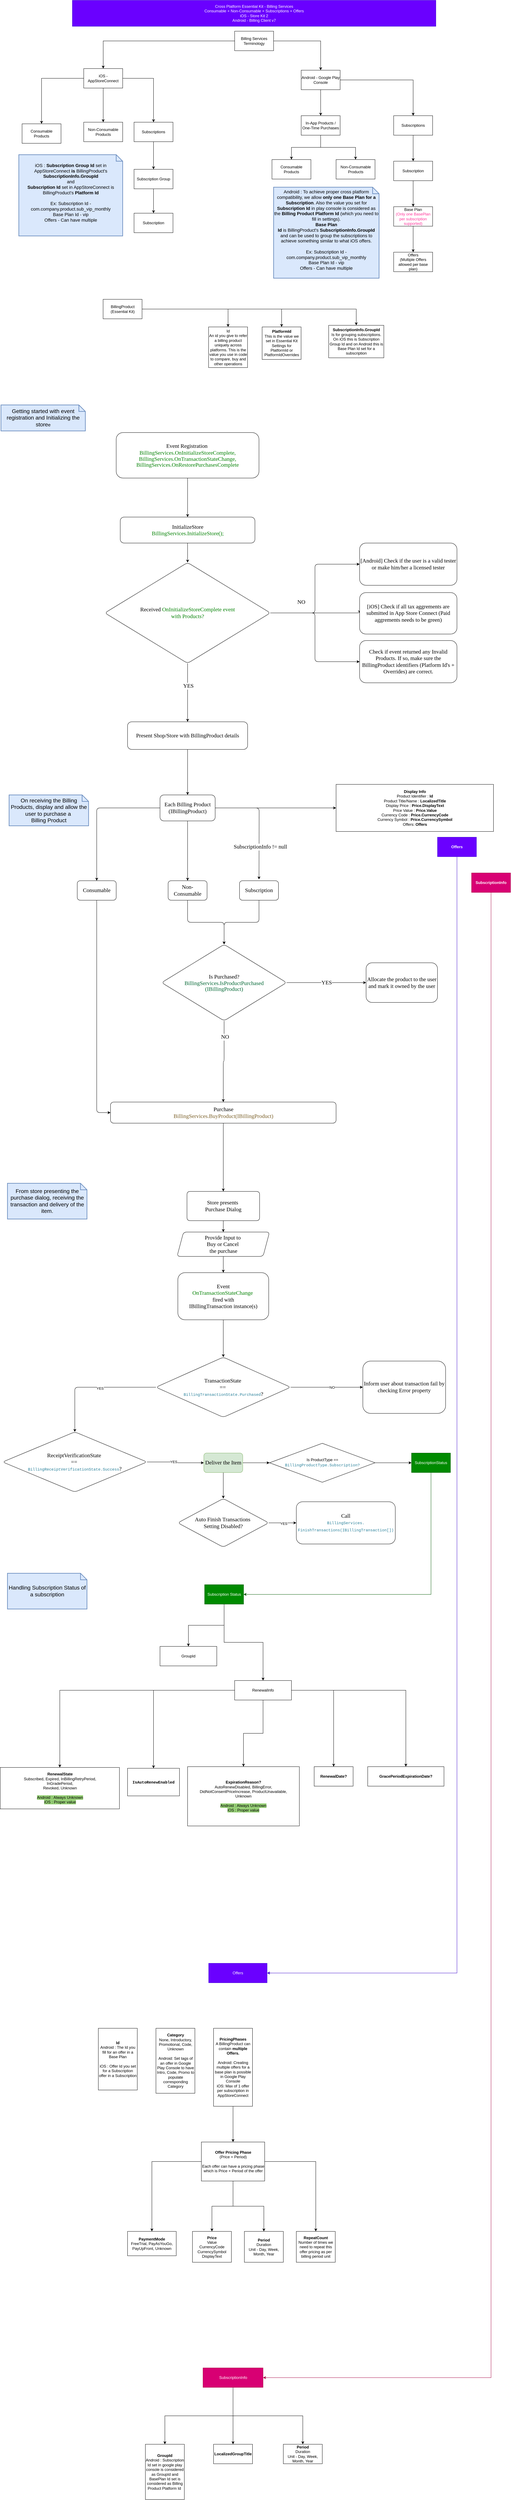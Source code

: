 <mxfile version="24.6.1" type="device">
  <diagram name="Page-1" id="Ji4nOvzaj2n3dYa_QeOg">
    <mxGraphModel dx="1628" dy="3281" grid="1" gridSize="5" guides="1" tooltips="1" connect="1" arrows="1" fold="1" page="1" pageScale="1" pageWidth="1600" pageHeight="1200" background="none" math="0" shadow="0">
      <root>
        <mxCell id="0" />
        <mxCell id="1" parent="0" />
        <mxCell id="3FP0wMJxepDp0NqOBhyf-25" style="edgeStyle=orthogonalEdgeStyle;rounded=1;orthogonalLoop=1;jettySize=auto;html=1;entryX=1;entryY=0.5;entryDx=0;entryDy=0;" parent="1" edge="1">
          <mxGeometry relative="1" as="geometry">
            <mxPoint x="730" y="995" as="sourcePoint" />
            <Array as="points">
              <mxPoint x="870" y="1040" />
            </Array>
          </mxGeometry>
        </mxCell>
        <mxCell id="PVTjeA9JKSZRkX04qY1x-23" value="" style="edgeStyle=orthogonalEdgeStyle;rounded=1;orthogonalLoop=1;jettySize=auto;html=1;fontSize=17;labelBorderColor=none;horizontal=1;verticalAlign=middle;fontFamily=Verdana;textShadow=0;" parent="1" source="PVTjeA9JKSZRkX04qY1x-20" target="PVTjeA9JKSZRkX04qY1x-22" edge="1">
          <mxGeometry relative="1" as="geometry" />
        </mxCell>
        <mxCell id="PVTjeA9JKSZRkX04qY1x-20" value="Event Registration&amp;nbsp;&lt;br style=&quot;font-size: 17px;&quot;&gt;&lt;span style=&quot;color: rgb(0, 128, 0); background-color: rgb(255, 255, 255); white-space: pre; font-size: 17px;&quot;&gt;BillingServices.OnInitializeStoreComplete,&lt;br style=&quot;font-size: 17px;&quot;&gt;&lt;/span&gt;&lt;div style=&quot;color: rgb(59, 59, 59); background-color: rgb(255, 255, 255); line-height: 18px; white-space: pre; font-size: 17px;&quot;&gt;&lt;span style=&quot;color: rgb(0, 128, 0); font-size: 17px;&quot;&gt;BillingServices.&lt;/span&gt;&lt;span style=&quot;color: rgb(0, 128, 0); font-size: 17px;&quot;&gt;OnTransactionStateChange&lt;/span&gt;&lt;span style=&quot;color: rgb(0, 128, 0); font-size: 17px;&quot;&gt;,&lt;/span&gt;&lt;br style=&quot;font-size: 17px;&quot;&gt;&lt;div style=&quot;line-height: 18px; font-size: 17px;&quot;&gt;&lt;span style=&quot;color: rgb(0, 128, 0); font-size: 17px;&quot;&gt;BillingServices.&lt;/span&gt;&lt;span style=&quot;color: rgb(0, 128, 0); font-size: 17px;&quot;&gt;OnRestorePurchasesComplete&lt;/span&gt;&lt;/div&gt;&lt;/div&gt;" style="whiteSpace=wrap;html=1;rounded=1;fontSize=17;labelBorderColor=none;horizontal=1;verticalAlign=middle;fontFamily=Verdana;textShadow=0;" parent="1" vertex="1">
          <mxGeometry x="375" y="-1070" width="440" height="140" as="geometry" />
        </mxCell>
        <mxCell id="PVTjeA9JKSZRkX04qY1x-25" value="" style="edgeStyle=orthogonalEdgeStyle;rounded=1;orthogonalLoop=1;jettySize=auto;html=1;fontSize=17;labelBorderColor=none;horizontal=1;verticalAlign=middle;fontFamily=Verdana;textShadow=0;" parent="1" source="PVTjeA9JKSZRkX04qY1x-22" target="PVTjeA9JKSZRkX04qY1x-24" edge="1">
          <mxGeometry relative="1" as="geometry" />
        </mxCell>
        <mxCell id="PVTjeA9JKSZRkX04qY1x-22" value="InitializeStore&lt;br style=&quot;font-size: 17px;&quot;&gt;&lt;div style=&quot;color: rgb(59, 59, 59); background-color: rgb(255, 255, 255); line-height: 18px; white-space: pre; font-size: 17px;&quot;&gt;&lt;span style=&quot;color: rgb(0, 128, 0); font-size: 17px;&quot;&gt;BillingServices.InitializeStore();&lt;/span&gt;&lt;/div&gt;" style="whiteSpace=wrap;html=1;rounded=1;fontSize=17;labelBorderColor=none;horizontal=1;verticalAlign=middle;fontFamily=Verdana;textShadow=0;" parent="1" vertex="1">
          <mxGeometry x="387.5" y="-810" width="415" height="80" as="geometry" />
        </mxCell>
        <mxCell id="PVTjeA9JKSZRkX04qY1x-27" value="" style="edgeStyle=orthogonalEdgeStyle;rounded=1;orthogonalLoop=1;jettySize=auto;html=1;fontSize=17;labelBorderColor=none;horizontal=1;verticalAlign=middle;fontFamily=Verdana;textShadow=0;" parent="1" source="PVTjeA9JKSZRkX04qY1x-24" target="PVTjeA9JKSZRkX04qY1x-26" edge="1">
          <mxGeometry relative="1" as="geometry" />
        </mxCell>
        <mxCell id="PVTjeA9JKSZRkX04qY1x-28" value="NO" style="edgeLabel;html=1;align=center;verticalAlign=middle;resizable=0;points=[];fontSize=17;labelBorderColor=none;horizontal=1;fontFamily=Verdana;textShadow=0;rounded=1;" parent="PVTjeA9JKSZRkX04qY1x-27" vertex="1" connectable="0">
          <mxGeometry x="-0.001" y="-3" relative="1" as="geometry">
            <mxPoint x="-46" y="42" as="offset" />
          </mxGeometry>
        </mxCell>
        <mxCell id="PVTjeA9JKSZRkX04qY1x-31" style="edgeStyle=orthogonalEdgeStyle;rounded=1;orthogonalLoop=1;jettySize=auto;html=1;entryX=0;entryY=0.5;entryDx=0;entryDy=0;fontSize=17;labelBorderColor=none;horizontal=1;verticalAlign=middle;fontFamily=Verdana;textShadow=0;" parent="1" source="PVTjeA9JKSZRkX04qY1x-24" target="PVTjeA9JKSZRkX04qY1x-29" edge="1">
          <mxGeometry relative="1" as="geometry">
            <Array as="points">
              <mxPoint x="1125" y="-515" />
            </Array>
          </mxGeometry>
        </mxCell>
        <mxCell id="PVTjeA9JKSZRkX04qY1x-33" value="" style="edgeStyle=orthogonalEdgeStyle;rounded=1;orthogonalLoop=1;jettySize=auto;html=1;fontSize=17;labelBorderColor=none;horizontal=1;verticalAlign=middle;fontFamily=Verdana;textShadow=0;" parent="1" source="PVTjeA9JKSZRkX04qY1x-24" target="PVTjeA9JKSZRkX04qY1x-32" edge="1">
          <mxGeometry relative="1" as="geometry" />
        </mxCell>
        <mxCell id="PVTjeA9JKSZRkX04qY1x-35" value="" style="edgeStyle=orthogonalEdgeStyle;rounded=1;orthogonalLoop=1;jettySize=auto;html=1;fontSize=17;labelBorderColor=none;horizontal=1;verticalAlign=middle;fontFamily=Verdana;textShadow=0;" parent="1" source="PVTjeA9JKSZRkX04qY1x-24" target="PVTjeA9JKSZRkX04qY1x-34" edge="1">
          <mxGeometry relative="1" as="geometry" />
        </mxCell>
        <mxCell id="PVTjeA9JKSZRkX04qY1x-36" value="YES" style="edgeLabel;html=1;align=center;verticalAlign=middle;resizable=0;points=[];fontSize=17;labelBorderColor=none;horizontal=1;fontFamily=Verdana;textShadow=0;rounded=1;" parent="PVTjeA9JKSZRkX04qY1x-35" vertex="1" connectable="0">
          <mxGeometry x="-0.212" y="2" relative="1" as="geometry">
            <mxPoint y="-1" as="offset" />
          </mxGeometry>
        </mxCell>
        <mxCell id="PVTjeA9JKSZRkX04qY1x-24" value="Received&amp;nbsp;&lt;span style=&quot;color: rgb(0, 128, 0); white-space: pre; background-color: rgb(255, 255, 255); font-size: 17px;&quot;&gt;OnInitializeStoreComplete event&lt;/span&gt;&lt;div&gt;&lt;span style=&quot;color: rgb(0, 128, 0); white-space: pre; background-color: rgb(255, 255, 255); font-size: 17px;&quot;&gt;with Products?&lt;/span&gt;&lt;/div&gt;" style="rhombus;whiteSpace=wrap;html=1;rounded=1;fontSize=17;labelBorderColor=none;horizontal=1;verticalAlign=middle;fontFamily=Verdana;textShadow=0;" parent="1" vertex="1">
          <mxGeometry x="340" y="-670" width="510" height="310" as="geometry" />
        </mxCell>
        <mxCell id="PVTjeA9JKSZRkX04qY1x-26" value="[Android] Check if the user is a valid tester or make him/her a licensed tester" style="whiteSpace=wrap;html=1;rounded=1;fontSize=17;labelBorderColor=none;horizontal=1;verticalAlign=middle;fontFamily=Verdana;textShadow=0;" parent="1" vertex="1">
          <mxGeometry x="1125" y="-730" width="300" height="130" as="geometry" />
        </mxCell>
        <mxCell id="PVTjeA9JKSZRkX04qY1x-29" value="[iOS] Check if all tax aggrements are submitted in App Store Connect (Paid aggrements needs to be green)" style="whiteSpace=wrap;html=1;rounded=1;fontSize=17;labelBorderColor=none;horizontal=1;verticalAlign=middle;fontFamily=Verdana;textShadow=0;" parent="1" vertex="1">
          <mxGeometry x="1125" y="-577.5" width="300" height="127.5" as="geometry" />
        </mxCell>
        <mxCell id="PVTjeA9JKSZRkX04qY1x-32" value="Check if event returned any Invalid Products. If so, make sure the BillingProduct identifiers (Platform Id&#39;s + Overrides) are correct." style="whiteSpace=wrap;html=1;rounded=1;fontSize=17;labelBorderColor=none;horizontal=1;verticalAlign=middle;fontFamily=Verdana;textShadow=0;" parent="1" vertex="1">
          <mxGeometry x="1125" y="-430" width="300" height="130" as="geometry" />
        </mxCell>
        <mxCell id="PVTjeA9JKSZRkX04qY1x-55" value="" style="edgeStyle=orthogonalEdgeStyle;rounded=1;orthogonalLoop=1;jettySize=auto;html=1;fontSize=17;labelBorderColor=none;horizontal=1;verticalAlign=middle;fontFamily=Verdana;textShadow=0;" parent="1" source="PVTjeA9JKSZRkX04qY1x-34" target="PVTjeA9JKSZRkX04qY1x-54" edge="1">
          <mxGeometry relative="1" as="geometry" />
        </mxCell>
        <mxCell id="PVTjeA9JKSZRkX04qY1x-34" value="Present Shop/Store with BillingProduct details" style="whiteSpace=wrap;html=1;rounded=1;fontSize=17;labelBorderColor=none;horizontal=1;verticalAlign=middle;fontFamily=Verdana;textShadow=0;" parent="1" vertex="1">
          <mxGeometry x="410" y="-180" width="370" height="85" as="geometry" />
        </mxCell>
        <mxCell id="PVTjeA9JKSZRkX04qY1x-65" style="edgeStyle=orthogonalEdgeStyle;rounded=1;orthogonalLoop=1;jettySize=auto;html=1;entryX=0;entryY=0.5;entryDx=0;entryDy=0;fontSize=17;labelBorderColor=none;horizontal=1;verticalAlign=middle;fontFamily=Verdana;textShadow=0;" parent="1" source="PVTjeA9JKSZRkX04qY1x-45" target="PVTjeA9JKSZRkX04qY1x-64" edge="1">
          <mxGeometry relative="1" as="geometry" />
        </mxCell>
        <mxCell id="PVTjeA9JKSZRkX04qY1x-45" value="Consumable" style="whiteSpace=wrap;html=1;rounded=1;fontSize=17;labelBorderColor=none;horizontal=1;verticalAlign=middle;fontFamily=Verdana;textShadow=0;" parent="1" vertex="1">
          <mxGeometry x="255" y="309" width="120" height="60" as="geometry" />
        </mxCell>
        <mxCell id="PVTjeA9JKSZRkX04qY1x-62" value="" style="edgeStyle=orthogonalEdgeStyle;rounded=1;orthogonalLoop=1;jettySize=auto;html=1;fontSize=17;labelBorderColor=none;horizontal=1;verticalAlign=middle;fontFamily=Verdana;textShadow=0;" parent="1" source="PVTjeA9JKSZRkX04qY1x-47" target="PVTjeA9JKSZRkX04qY1x-61" edge="1">
          <mxGeometry relative="1" as="geometry" />
        </mxCell>
        <mxCell id="PVTjeA9JKSZRkX04qY1x-47" value="Non-Consumable" style="whiteSpace=wrap;html=1;rounded=1;fontSize=17;labelBorderColor=none;horizontal=1;verticalAlign=middle;fontFamily=Verdana;textShadow=0;" parent="1" vertex="1">
          <mxGeometry x="535" y="309" width="120" height="60" as="geometry" />
        </mxCell>
        <mxCell id="PVTjeA9JKSZRkX04qY1x-63" style="edgeStyle=orthogonalEdgeStyle;rounded=1;orthogonalLoop=1;jettySize=auto;html=1;entryX=0.5;entryY=0;entryDx=0;entryDy=0;fontSize=17;labelBorderColor=none;horizontal=1;verticalAlign=middle;fontFamily=Verdana;textShadow=0;" parent="1" source="PVTjeA9JKSZRkX04qY1x-51" target="PVTjeA9JKSZRkX04qY1x-61" edge="1">
          <mxGeometry relative="1" as="geometry" />
        </mxCell>
        <mxCell id="PVTjeA9JKSZRkX04qY1x-51" value="Subscription" style="whiteSpace=wrap;html=1;rounded=1;fontSize=17;labelBorderColor=none;horizontal=1;verticalAlign=middle;fontFamily=Verdana;textShadow=0;" parent="1" vertex="1">
          <mxGeometry x="755" y="309" width="120" height="60" as="geometry" />
        </mxCell>
        <mxCell id="PVTjeA9JKSZRkX04qY1x-57" style="edgeStyle=orthogonalEdgeStyle;rounded=1;orthogonalLoop=1;jettySize=auto;html=1;fontSize=17;labelBorderColor=none;horizontal=1;verticalAlign=middle;fontFamily=Verdana;textShadow=0;" parent="1" source="PVTjeA9JKSZRkX04qY1x-54" target="PVTjeA9JKSZRkX04qY1x-45" edge="1">
          <mxGeometry relative="1" as="geometry" />
        </mxCell>
        <mxCell id="PVTjeA9JKSZRkX04qY1x-58" style="edgeStyle=orthogonalEdgeStyle;rounded=1;orthogonalLoop=1;jettySize=auto;html=1;entryX=0.5;entryY=0;entryDx=0;entryDy=0;fontSize=17;labelBorderColor=none;horizontal=1;verticalAlign=middle;fontFamily=Verdana;textShadow=0;" parent="1" source="PVTjeA9JKSZRkX04qY1x-54" target="PVTjeA9JKSZRkX04qY1x-47" edge="1">
          <mxGeometry relative="1" as="geometry" />
        </mxCell>
        <mxCell id="PVTjeA9JKSZRkX04qY1x-59" style="edgeStyle=orthogonalEdgeStyle;rounded=1;orthogonalLoop=1;jettySize=auto;html=1;fontSize=17;labelBorderColor=none;horizontal=1;verticalAlign=middle;fontFamily=Verdana;textShadow=0;" parent="1" source="PVTjeA9JKSZRkX04qY1x-54" edge="1">
          <mxGeometry relative="1" as="geometry">
            <mxPoint x="815" y="305" as="targetPoint" />
          </mxGeometry>
        </mxCell>
        <mxCell id="PVTjeA9JKSZRkX04qY1x-60" value="SubscriptionInfo != null" style="edgeLabel;html=1;align=center;verticalAlign=middle;resizable=0;points=[];fontSize=17;labelBorderColor=none;horizontal=1;fontFamily=Verdana;textShadow=0;rounded=1;" parent="PVTjeA9JKSZRkX04qY1x-59" vertex="1" connectable="0">
          <mxGeometry x="-0.071" y="3" relative="1" as="geometry">
            <mxPoint y="90" as="offset" />
          </mxGeometry>
        </mxCell>
        <mxCell id="qVZ3GGBNQU_vaDKlbaAR-4" style="edgeStyle=orthogonalEdgeStyle;rounded=0;orthogonalLoop=1;jettySize=auto;html=1;entryX=0;entryY=0.5;entryDx=0;entryDy=0;" edge="1" parent="1" source="PVTjeA9JKSZRkX04qY1x-54" target="qVZ3GGBNQU_vaDKlbaAR-1">
          <mxGeometry relative="1" as="geometry" />
        </mxCell>
        <mxCell id="PVTjeA9JKSZRkX04qY1x-54" value="Each Billing Product (IBillingProduct)" style="whiteSpace=wrap;html=1;rounded=1;fontSize=17;labelBorderColor=none;horizontal=1;verticalAlign=middle;fontFamily=Verdana;textShadow=0;" parent="1" vertex="1">
          <mxGeometry x="510" y="45" width="170" height="80" as="geometry" />
        </mxCell>
        <mxCell id="PVTjeA9JKSZRkX04qY1x-66" style="edgeStyle=orthogonalEdgeStyle;rounded=1;orthogonalLoop=1;jettySize=auto;html=1;fontSize=17;labelBorderColor=none;horizontal=1;verticalAlign=middle;fontFamily=Verdana;textShadow=0;" parent="1" source="PVTjeA9JKSZRkX04qY1x-61" target="PVTjeA9JKSZRkX04qY1x-64" edge="1">
          <mxGeometry relative="1" as="geometry" />
        </mxCell>
        <mxCell id="PVTjeA9JKSZRkX04qY1x-67" value="NO" style="edgeLabel;html=1;align=center;verticalAlign=middle;resizable=0;points=[];fontSize=17;labelBorderColor=none;horizontal=1;fontFamily=Verdana;textShadow=0;rounded=1;" parent="PVTjeA9JKSZRkX04qY1x-66" vertex="1" connectable="0">
          <mxGeometry x="-0.605" y="2" relative="1" as="geometry">
            <mxPoint as="offset" />
          </mxGeometry>
        </mxCell>
        <mxCell id="PVTjeA9JKSZRkX04qY1x-69" value="YES" style="edgeStyle=orthogonalEdgeStyle;rounded=1;orthogonalLoop=1;jettySize=auto;html=1;fontSize=17;labelBorderColor=none;horizontal=1;verticalAlign=middle;fontFamily=Verdana;textShadow=0;" parent="1" source="PVTjeA9JKSZRkX04qY1x-61" target="PVTjeA9JKSZRkX04qY1x-68" edge="1">
          <mxGeometry relative="1" as="geometry" />
        </mxCell>
        <mxCell id="PVTjeA9JKSZRkX04qY1x-61" value="Is Purchased?&lt;br style=&quot;font-size: 17px;&quot;&gt;&lt;div style=&quot;background-color: rgb(255, 255, 255); line-height: 18px; white-space: pre; font-size: 17px;&quot;&gt;&lt;span style=&quot;font-size: 17px;&quot;&gt;&lt;font color=&quot;#006633&quot;&gt;BillingServices.IsProductPurchased&lt;/font&gt;&lt;/span&gt;&lt;/div&gt;&lt;div style=&quot;background-color: rgb(255, 255, 255); line-height: 18px; white-space: pre; font-size: 17px;&quot;&gt;&lt;span style=&quot;font-size: 17px;&quot;&gt;&lt;font color=&quot;#006633&quot;&gt;(IBillingProduct)&lt;/font&gt;&lt;/span&gt;&lt;/div&gt;" style="rhombus;whiteSpace=wrap;html=1;rounded=1;fontSize=17;labelBorderColor=none;horizontal=1;verticalAlign=middle;fontFamily=Verdana;textShadow=0;" parent="1" vertex="1">
          <mxGeometry x="515" y="505" width="385" height="235" as="geometry" />
        </mxCell>
        <mxCell id="PVTjeA9JKSZRkX04qY1x-75" value="" style="edgeStyle=orthogonalEdgeStyle;rounded=1;orthogonalLoop=1;jettySize=auto;html=1;" parent="1" source="PVTjeA9JKSZRkX04qY1x-64" target="PVTjeA9JKSZRkX04qY1x-74" edge="1">
          <mxGeometry relative="1" as="geometry" />
        </mxCell>
        <mxCell id="PVTjeA9JKSZRkX04qY1x-64" value="Purchase&lt;div style=&quot;font-size: 17px;&quot;&gt;&lt;span style=&quot;color: rgb(121, 94, 38); white-space: pre; background-color: rgb(255, 255, 255); font-size: 17px;&quot;&gt;BillingServices.BuyProduct(IBillingProduct)&lt;/span&gt;&lt;br style=&quot;font-size: 17px;&quot;&gt;&lt;/div&gt;" style="whiteSpace=wrap;html=1;fontSize=17;labelBorderColor=none;horizontal=1;verticalAlign=middle;fontFamily=Verdana;textShadow=0;rounded=1;" parent="1" vertex="1">
          <mxGeometry x="357.51" y="990" width="695" height="65" as="geometry" />
        </mxCell>
        <mxCell id="PVTjeA9JKSZRkX04qY1x-68" value="Allocate the product to the user and mark it owned by the user" style="whiteSpace=wrap;html=1;rounded=1;fontSize=17;labelBorderColor=none;horizontal=1;verticalAlign=middle;fontFamily=Verdana;textShadow=0;" parent="1" vertex="1">
          <mxGeometry x="1145" y="561.5" width="220" height="122" as="geometry" />
        </mxCell>
        <mxCell id="PVTjeA9JKSZRkX04qY1x-84" value="" style="edgeStyle=orthogonalEdgeStyle;rounded=1;orthogonalLoop=1;jettySize=auto;html=1;" parent="1" source="PVTjeA9JKSZRkX04qY1x-74" target="PVTjeA9JKSZRkX04qY1x-83" edge="1">
          <mxGeometry relative="1" as="geometry" />
        </mxCell>
        <mxCell id="PVTjeA9JKSZRkX04qY1x-74" value="Store presents&amp;nbsp;&lt;div&gt;Purchase Dialog&lt;/div&gt;" style="shape=parallelogram;perimeter=parallelogramPerimeter;whiteSpace=wrap;html=1;fixedSize=1;fontSize=17;fontFamily=Verdana;labelBorderColor=none;size=-11.25;rounded=1;" parent="1" vertex="1">
          <mxGeometry x="593.13" y="1265" width="223.75" height="90" as="geometry" />
        </mxCell>
        <mxCell id="PVTjeA9JKSZRkX04qY1x-87" value="" style="edgeStyle=orthogonalEdgeStyle;rounded=1;orthogonalLoop=1;jettySize=auto;html=1;" parent="1" source="PVTjeA9JKSZRkX04qY1x-78" target="PVTjeA9JKSZRkX04qY1x-86" edge="1">
          <mxGeometry relative="1" as="geometry" />
        </mxCell>
        <mxCell id="PVTjeA9JKSZRkX04qY1x-78" value="&lt;div&gt;&lt;span style=&quot;background-color: initial;&quot;&gt;Event&lt;br&gt;&lt;/span&gt;&lt;span style=&quot;background-color: rgb(255, 255, 255); color: rgb(0, 128, 0); white-space: pre;&quot;&gt;OnTransactionStateChange &lt;/span&gt;&lt;/div&gt;&lt;div&gt;fired with&lt;span style=&quot;background-color: rgb(255, 255, 255); color: rgb(0, 128, 0); white-space: pre;&quot;&gt;&lt;br&gt;&lt;/span&gt;IBillingTransaction instance(s)&lt;br&gt;&lt;/div&gt;" style="whiteSpace=wrap;html=1;fontSize=17;fontFamily=Verdana;labelBorderColor=none;rounded=1;" parent="1" vertex="1">
          <mxGeometry x="565" y="1515" width="280" height="145" as="geometry" />
        </mxCell>
        <mxCell id="PVTjeA9JKSZRkX04qY1x-85" style="edgeStyle=orthogonalEdgeStyle;rounded=1;orthogonalLoop=1;jettySize=auto;html=1;entryX=0.5;entryY=0;entryDx=0;entryDy=0;" parent="1" source="PVTjeA9JKSZRkX04qY1x-83" target="PVTjeA9JKSZRkX04qY1x-78" edge="1">
          <mxGeometry relative="1" as="geometry" />
        </mxCell>
        <mxCell id="PVTjeA9JKSZRkX04qY1x-83" value="Provide Input to&amp;nbsp;&lt;div&gt;Buy or Cancel&amp;nbsp;&lt;/div&gt;&lt;div&gt;the purchase&lt;/div&gt;" style="shape=parallelogram;perimeter=parallelogramPerimeter;whiteSpace=wrap;html=1;fixedSize=1;fontSize=17;fontFamily=Verdana;labelBorderColor=none;rounded=1;" parent="1" vertex="1">
          <mxGeometry x="562.5" y="1390" width="285" height="75" as="geometry" />
        </mxCell>
        <mxCell id="PVTjeA9JKSZRkX04qY1x-89" value="" style="edgeStyle=orthogonalEdgeStyle;rounded=1;orthogonalLoop=1;jettySize=auto;html=1;" parent="1" source="PVTjeA9JKSZRkX04qY1x-86" target="PVTjeA9JKSZRkX04qY1x-88" edge="1">
          <mxGeometry relative="1" as="geometry" />
        </mxCell>
        <mxCell id="PVTjeA9JKSZRkX04qY1x-90" value="NO" style="edgeLabel;html=1;align=center;verticalAlign=middle;resizable=0;points=[];rounded=1;" parent="PVTjeA9JKSZRkX04qY1x-89" vertex="1" connectable="0">
          <mxGeometry x="0.145" relative="1" as="geometry">
            <mxPoint as="offset" />
          </mxGeometry>
        </mxCell>
        <mxCell id="PVTjeA9JKSZRkX04qY1x-94" value="" style="edgeStyle=orthogonalEdgeStyle;rounded=1;orthogonalLoop=1;jettySize=auto;html=1;" parent="1" source="PVTjeA9JKSZRkX04qY1x-86" target="PVTjeA9JKSZRkX04qY1x-93" edge="1">
          <mxGeometry relative="1" as="geometry" />
        </mxCell>
        <mxCell id="PVTjeA9JKSZRkX04qY1x-109" value="YES" style="edgeLabel;html=1;align=center;verticalAlign=middle;resizable=0;points=[];rounded=1;" parent="PVTjeA9JKSZRkX04qY1x-94" vertex="1" connectable="0">
          <mxGeometry x="-0.107" y="3" relative="1" as="geometry">
            <mxPoint as="offset" />
          </mxGeometry>
        </mxCell>
        <mxCell id="PVTjeA9JKSZRkX04qY1x-86" value="TransactionState&amp;nbsp;&lt;div&gt;==&amp;nbsp;&lt;div&gt;&lt;span style=&quot;color: rgb(38, 127, 153); background-color: rgb(255, 255, 255); font-family: Menlo, Monaco, &amp;quot;Courier New&amp;quot;, monospace; font-size: 12px; white-space: pre;&quot;&gt;BillingTransactionState.Purchased&lt;/span&gt;&lt;span style=&quot;background-color: initial;&quot;&gt;?&lt;/span&gt;&lt;/div&gt;&lt;/div&gt;" style="rhombus;whiteSpace=wrap;html=1;fontSize=17;fontFamily=Verdana;labelBorderColor=none;rounded=1;" parent="1" vertex="1">
          <mxGeometry x="497.5" y="1775" width="415" height="185" as="geometry" />
        </mxCell>
        <mxCell id="PVTjeA9JKSZRkX04qY1x-88" value="Inform user about transaction fail by checking Error property" style="whiteSpace=wrap;html=1;fontSize=17;fontFamily=Verdana;labelBorderColor=none;rounded=1;" parent="1" vertex="1">
          <mxGeometry x="1135" y="1787.03" width="255" height="160.93" as="geometry" />
        </mxCell>
        <mxCell id="PVTjeA9JKSZRkX04qY1x-99" value="" style="edgeStyle=orthogonalEdgeStyle;rounded=1;orthogonalLoop=1;jettySize=auto;html=1;exitX=1;exitY=0.5;exitDx=0;exitDy=0;" parent="1" source="PVTjeA9JKSZRkX04qY1x-93" target="PVTjeA9JKSZRkX04qY1x-98" edge="1">
          <mxGeometry relative="1" as="geometry" />
        </mxCell>
        <mxCell id="PVTjeA9JKSZRkX04qY1x-100" value="YES" style="edgeLabel;html=1;align=center;verticalAlign=middle;resizable=0;points=[];rounded=1;" parent="PVTjeA9JKSZRkX04qY1x-99" vertex="1" connectable="0">
          <mxGeometry x="-0.079" y="1" relative="1" as="geometry">
            <mxPoint as="offset" />
          </mxGeometry>
        </mxCell>
        <mxCell id="PVTjeA9JKSZRkX04qY1x-93" value="ReceiptVerificationState&amp;nbsp;&lt;div&gt;==&amp;nbsp;&lt;div&gt;&lt;span style=&quot;color: rgb(38, 127, 153); background-color: rgb(255, 255, 255); font-family: Menlo, Monaco, &amp;quot;Courier New&amp;quot;, monospace; font-size: 12px; white-space: pre;&quot;&gt;BillingReceiptVerificationState&lt;/span&gt;&lt;span style=&quot;color: rgb(38, 127, 153); background-color: rgb(255, 255, 255); font-family: Menlo, Monaco, &amp;quot;Courier New&amp;quot;, monospace; font-size: 12px; white-space: pre;&quot;&gt;.Success&lt;/span&gt;&lt;span style=&quot;background-color: initial;&quot;&gt;?&lt;/span&gt;&lt;/div&gt;&lt;/div&gt;" style="rhombus;whiteSpace=wrap;html=1;fontSize=17;fontFamily=Verdana;labelBorderColor=none;rounded=1;" parent="1" vertex="1">
          <mxGeometry x="25" y="2005" width="445" height="185" as="geometry" />
        </mxCell>
        <mxCell id="PVTjeA9JKSZRkX04qY1x-111" value="" style="edgeStyle=orthogonalEdgeStyle;rounded=0;orthogonalLoop=1;jettySize=auto;html=1;" parent="1" source="PVTjeA9JKSZRkX04qY1x-98" target="PVTjeA9JKSZRkX04qY1x-110" edge="1">
          <mxGeometry relative="1" as="geometry" />
        </mxCell>
        <mxCell id="qVZ3GGBNQU_vaDKlbaAR-12" style="edgeStyle=orthogonalEdgeStyle;rounded=0;orthogonalLoop=1;jettySize=auto;html=1;" edge="1" parent="1" source="PVTjeA9JKSZRkX04qY1x-98" target="qVZ3GGBNQU_vaDKlbaAR-11">
          <mxGeometry relative="1" as="geometry" />
        </mxCell>
        <mxCell id="PVTjeA9JKSZRkX04qY1x-98" value="Deliver the Item" style="whiteSpace=wrap;html=1;fontSize=17;fontFamily=Verdana;labelBorderColor=none;rounded=1;fillColor=#d5e8d4;strokeColor=#82b366;" parent="1" vertex="1">
          <mxGeometry x="645.01" y="2069.995" width="120" height="60" as="geometry" />
        </mxCell>
        <mxCell id="qVZ3GGBNQU_vaDKlbaAR-6" style="edgeStyle=orthogonalEdgeStyle;rounded=0;orthogonalLoop=1;jettySize=auto;html=1;entryX=0;entryY=0.5;entryDx=0;entryDy=0;" edge="1" parent="1" source="PVTjeA9JKSZRkX04qY1x-110" target="PVTjeA9JKSZRkX04qY1x-112">
          <mxGeometry relative="1" as="geometry" />
        </mxCell>
        <mxCell id="qVZ3GGBNQU_vaDKlbaAR-7" value="YES" style="edgeLabel;html=1;align=center;verticalAlign=middle;resizable=0;points=[];" vertex="1" connectable="0" parent="qVZ3GGBNQU_vaDKlbaAR-6">
          <mxGeometry x="0.072" y="-2" relative="1" as="geometry">
            <mxPoint as="offset" />
          </mxGeometry>
        </mxCell>
        <mxCell id="PVTjeA9JKSZRkX04qY1x-110" value="Auto Finish Transactions&amp;nbsp;&lt;div&gt;Setting Disabled?&lt;/div&gt;" style="rhombus;whiteSpace=wrap;html=1;fontSize=17;fontFamily=Verdana;labelBorderColor=none;rounded=1;" parent="1" vertex="1">
          <mxGeometry x="565" y="2210" width="280" height="149.67" as="geometry" />
        </mxCell>
        <mxCell id="PVTjeA9JKSZRkX04qY1x-112" value="Call&lt;div&gt;&lt;font face=&quot;Menlo, Monaco, Courier New, monospace&quot; color=&quot;#267f99&quot;&gt;&lt;span style=&quot;font-size: 12px; white-space: pre; background-color: rgb(255, 255, 255);&quot;&gt;BillingServices.&lt;br/&gt;FinishTransactions(IBillingTransaction[])&lt;/span&gt;&lt;/font&gt;&lt;/div&gt;" style="whiteSpace=wrap;html=1;fontSize=17;fontFamily=Verdana;labelBorderColor=none;rounded=1;" parent="1" vertex="1">
          <mxGeometry x="930" y="2219.84" width="305" height="130" as="geometry" />
        </mxCell>
        <mxCell id="PVTjeA9JKSZRkX04qY1x-122" value="&lt;span style=&quot;color: rgb(0, 0, 0); font-size: 17px;&quot;&gt;Getting started with event registration and Initializing the store&lt;/span&gt;e" style="shape=note;strokeWidth=2;fontSize=14;size=20;whiteSpace=wrap;html=1;fillColor=#dae8fc;strokeColor=#6c8ebf;" parent="1" vertex="1">
          <mxGeometry x="20" y="-1155" width="260" height="80" as="geometry" />
        </mxCell>
        <mxCell id="PVTjeA9JKSZRkX04qY1x-123" value="&lt;span style=&quot;color: rgb(0, 0, 0); font-size: 17px;&quot;&gt;On receiving the Billing Products, display and allow the user to purchase a&amp;nbsp;&lt;/span&gt;&lt;div style=&quot;color: rgb(0, 0, 0); font-size: 17px;&quot;&gt;Billing Product&lt;/div&gt;" style="shape=note;strokeWidth=2;fontSize=14;size=20;whiteSpace=wrap;html=1;fillColor=#dae8fc;strokeColor=#6c8ebf;" parent="1" vertex="1">
          <mxGeometry x="45" y="45" width="245" height="95" as="geometry" />
        </mxCell>
        <mxCell id="PVTjeA9JKSZRkX04qY1x-124" value="&lt;span style=&quot;font-size: 17px;&quot;&gt;From store presenting the purchase dialog, receiving the transaction and delivery of the item.&lt;/span&gt;" style="shape=note;strokeWidth=2;fontSize=14;size=20;whiteSpace=wrap;html=1;fillColor=#dae8fc;strokeColor=#6c8ebf;" parent="1" vertex="1">
          <mxGeometry x="40" y="1240" width="245" height="110" as="geometry" />
        </mxCell>
        <mxCell id="qVZ3GGBNQU_vaDKlbaAR-1" value="&lt;div&gt;&lt;b&gt;Display Info&lt;/b&gt;&lt;br&gt;Product Identifier : &lt;b&gt;Id&lt;/b&gt;&lt;br&gt;&lt;/div&gt;&lt;div&gt;Product Title/Name : &lt;b&gt;LocalizedTitle&lt;/b&gt;&lt;/div&gt;Display Price : &lt;b&gt;Price.DisplayText&lt;/b&gt;&lt;br&gt;Price Value : &lt;b&gt;Price.Value&lt;/b&gt;&lt;br&gt;Currency Code : &lt;b&gt;Price.CurrencyCode&lt;/b&gt;&lt;br&gt;Currency Symbol : &lt;b&gt;Price.CurrencySymbol&lt;br&gt;&lt;/b&gt;Offers:&amp;nbsp;&lt;b&gt;Offers&lt;/b&gt;" style="whiteSpace=wrap;html=1;align=center;" vertex="1" parent="1">
          <mxGeometry x="1052.51" y="12.5" width="485" height="145" as="geometry" />
        </mxCell>
        <mxCell id="qVZ3GGBNQU_vaDKlbaAR-5" style="edgeStyle=orthogonalEdgeStyle;rounded=0;orthogonalLoop=1;jettySize=auto;html=1;fillColor=#6a00ff;strokeColor=#3700CC;entryX=1;entryY=0.5;entryDx=0;entryDy=0;" edge="1" parent="1" source="qVZ3GGBNQU_vaDKlbaAR-3" target="qVZ3GGBNQU_vaDKlbaAR-39">
          <mxGeometry relative="1" as="geometry">
            <mxPoint x="1435" y="3794.0" as="targetPoint" />
            <Array as="points">
              <mxPoint x="1425" y="3670" />
            </Array>
          </mxGeometry>
        </mxCell>
        <mxCell id="qVZ3GGBNQU_vaDKlbaAR-3" value="&lt;b&gt;Offers&lt;/b&gt;" style="whiteSpace=wrap;html=1;fillColor=#6a00ff;strokeColor=#3700CC;fontColor=#ffffff;" vertex="1" parent="1">
          <mxGeometry x="1365" y="175" width="120" height="60" as="geometry" />
        </mxCell>
        <mxCell id="qVZ3GGBNQU_vaDKlbaAR-9" style="edgeStyle=orthogonalEdgeStyle;rounded=0;orthogonalLoop=1;jettySize=auto;html=1;fillColor=#d80073;strokeColor=#A50040;entryX=1;entryY=0.5;entryDx=0;entryDy=0;" edge="1" parent="1" source="qVZ3GGBNQU_vaDKlbaAR-8" target="qVZ3GGBNQU_vaDKlbaAR-55">
          <mxGeometry relative="1" as="geometry">
            <mxPoint x="1530" y="4956.4" as="targetPoint" />
            <Array as="points">
              <mxPoint x="1530" y="4915" />
            </Array>
          </mxGeometry>
        </mxCell>
        <mxCell id="qVZ3GGBNQU_vaDKlbaAR-8" value="&lt;b&gt;SubscriptionInfo&lt;/b&gt;" style="whiteSpace=wrap;html=1;fillColor=#d80073;strokeColor=#A50040;fontColor=#ffffff;" vertex="1" parent="1">
          <mxGeometry x="1470" y="285" width="120" height="60" as="geometry" />
        </mxCell>
        <mxCell id="qVZ3GGBNQU_vaDKlbaAR-14" value="" style="edgeStyle=orthogonalEdgeStyle;rounded=0;orthogonalLoop=1;jettySize=auto;html=1;" edge="1" parent="1" source="qVZ3GGBNQU_vaDKlbaAR-11" target="qVZ3GGBNQU_vaDKlbaAR-13">
          <mxGeometry relative="1" as="geometry" />
        </mxCell>
        <mxCell id="qVZ3GGBNQU_vaDKlbaAR-11" value="Is ProductType ==&lt;br&gt;&lt;div style=&quot;color: rgb(59, 59, 59); background-color: rgb(255, 255, 255); font-family: Menlo, Monaco, &amp;quot;Courier New&amp;quot;, monospace; line-height: 18px; white-space: pre;&quot;&gt;&lt;span style=&quot;color: #267f99;&quot;&gt;BillingProductType.Subscription?&lt;/span&gt;&lt;/div&gt;" style="rhombus;whiteSpace=wrap;html=1;" vertex="1" parent="1">
          <mxGeometry x="847.5" y="2040" width="325" height="120" as="geometry" />
        </mxCell>
        <mxCell id="qVZ3GGBNQU_vaDKlbaAR-15" style="edgeStyle=orthogonalEdgeStyle;rounded=0;orthogonalLoop=1;jettySize=auto;html=1;fillColor=#008a00;strokeColor=#005700;entryX=1;entryY=0.5;entryDx=0;entryDy=0;" edge="1" parent="1" source="qVZ3GGBNQU_vaDKlbaAR-13" target="qVZ3GGBNQU_vaDKlbaAR-17">
          <mxGeometry relative="1" as="geometry">
            <mxPoint x="1345" y="2730" as="targetPoint" />
            <Array as="points">
              <mxPoint x="1345" y="2505" />
            </Array>
          </mxGeometry>
        </mxCell>
        <mxCell id="qVZ3GGBNQU_vaDKlbaAR-13" value="SubscriptionStatus" style="whiteSpace=wrap;html=1;fillColor=#008a00;fontColor=#ffffff;strokeColor=#005700;" vertex="1" parent="1">
          <mxGeometry x="1285" y="2070" width="120" height="60" as="geometry" />
        </mxCell>
        <mxCell id="qVZ3GGBNQU_vaDKlbaAR-16" value="&lt;span style=&quot;font-size: 17px;&quot;&gt;Handling Subscription Status of a subscription&lt;/span&gt;" style="shape=note;strokeWidth=2;fontSize=14;size=20;whiteSpace=wrap;html=1;fillColor=#dae8fc;strokeColor=#6c8ebf;" vertex="1" parent="1">
          <mxGeometry x="40" y="2440" width="245" height="110" as="geometry" />
        </mxCell>
        <mxCell id="qVZ3GGBNQU_vaDKlbaAR-22" style="edgeStyle=orthogonalEdgeStyle;rounded=0;orthogonalLoop=1;jettySize=auto;html=1;entryX=0.5;entryY=0;entryDx=0;entryDy=0;" edge="1" parent="1" source="qVZ3GGBNQU_vaDKlbaAR-17" target="qVZ3GGBNQU_vaDKlbaAR-18">
          <mxGeometry relative="1" as="geometry">
            <mxPoint x="560" y="2655" as="targetPoint" />
          </mxGeometry>
        </mxCell>
        <mxCell id="qVZ3GGBNQU_vaDKlbaAR-23" style="edgeStyle=orthogonalEdgeStyle;rounded=0;orthogonalLoop=1;jettySize=auto;html=1;entryX=0.5;entryY=0;entryDx=0;entryDy=0;" edge="1" parent="1" source="qVZ3GGBNQU_vaDKlbaAR-17" target="qVZ3GGBNQU_vaDKlbaAR-19">
          <mxGeometry relative="1" as="geometry" />
        </mxCell>
        <mxCell id="qVZ3GGBNQU_vaDKlbaAR-17" value="Subscription Status" style="whiteSpace=wrap;html=1;fillColor=#008a00;fontColor=#ffffff;strokeColor=#005700;" vertex="1" parent="1">
          <mxGeometry x="647.5" y="2475" width="120" height="60" as="geometry" />
        </mxCell>
        <mxCell id="qVZ3GGBNQU_vaDKlbaAR-18" value="GroupId" style="whiteSpace=wrap;html=1;" vertex="1" parent="1">
          <mxGeometry x="510" y="2665" width="175" height="60" as="geometry" />
        </mxCell>
        <mxCell id="qVZ3GGBNQU_vaDKlbaAR-26" value="" style="edgeStyle=orthogonalEdgeStyle;rounded=0;orthogonalLoop=1;jettySize=auto;html=1;" edge="1" parent="1" source="qVZ3GGBNQU_vaDKlbaAR-19" target="qVZ3GGBNQU_vaDKlbaAR-25">
          <mxGeometry relative="1" as="geometry" />
        </mxCell>
        <mxCell id="qVZ3GGBNQU_vaDKlbaAR-30" style="edgeStyle=orthogonalEdgeStyle;rounded=0;orthogonalLoop=1;jettySize=auto;html=1;entryX=0.5;entryY=0;entryDx=0;entryDy=0;" edge="1" parent="1" source="qVZ3GGBNQU_vaDKlbaAR-19" target="qVZ3GGBNQU_vaDKlbaAR-29">
          <mxGeometry relative="1" as="geometry" />
        </mxCell>
        <mxCell id="qVZ3GGBNQU_vaDKlbaAR-33" style="edgeStyle=orthogonalEdgeStyle;rounded=0;orthogonalLoop=1;jettySize=auto;html=1;" edge="1" parent="1" source="qVZ3GGBNQU_vaDKlbaAR-19" target="qVZ3GGBNQU_vaDKlbaAR-32">
          <mxGeometry relative="1" as="geometry" />
        </mxCell>
        <mxCell id="qVZ3GGBNQU_vaDKlbaAR-36" style="edgeStyle=orthogonalEdgeStyle;rounded=0;orthogonalLoop=1;jettySize=auto;html=1;" edge="1" parent="1" source="qVZ3GGBNQU_vaDKlbaAR-19" target="qVZ3GGBNQU_vaDKlbaAR-34">
          <mxGeometry relative="1" as="geometry" />
        </mxCell>
        <mxCell id="qVZ3GGBNQU_vaDKlbaAR-37" style="edgeStyle=orthogonalEdgeStyle;rounded=0;orthogonalLoop=1;jettySize=auto;html=1;entryX=0.5;entryY=0;entryDx=0;entryDy=0;" edge="1" parent="1" source="qVZ3GGBNQU_vaDKlbaAR-19" target="qVZ3GGBNQU_vaDKlbaAR-35">
          <mxGeometry relative="1" as="geometry" />
        </mxCell>
        <mxCell id="qVZ3GGBNQU_vaDKlbaAR-19" value="RenewalInfo" style="whiteSpace=wrap;html=1;" vertex="1" parent="1">
          <mxGeometry x="740" y="2770" width="175" height="60" as="geometry" />
        </mxCell>
        <mxCell id="qVZ3GGBNQU_vaDKlbaAR-25" value="&lt;b&gt;RenewalState&lt;/b&gt;&lt;br&gt;Subscribed, Expired, InBillingRetryPeriod, &lt;br&gt;InGradePeriod, &lt;br&gt;Revoked, Unknown&lt;br&gt;&lt;br&gt;&lt;span style=&quot;background-color: rgb(151, 208, 119);&quot;&gt;Android : Always Unknown&lt;br&gt;iOS : Proper value&lt;/span&gt;" style="whiteSpace=wrap;html=1;" vertex="1" parent="1">
          <mxGeometry x="17.5" y="3037.5" width="367.5" height="127.5" as="geometry" />
        </mxCell>
        <mxCell id="qVZ3GGBNQU_vaDKlbaAR-29" value="&lt;div style=&quot;background-color: rgb(255, 255, 255); font-family: Menlo, Monaco, &amp;quot;Courier New&amp;quot;, monospace; line-height: 18px; white-space: pre;&quot;&gt;&lt;b style=&quot;&quot;&gt;IsAutoRenewEnabled&lt;/b&gt;&lt;/div&gt;" style="whiteSpace=wrap;html=1;" vertex="1" parent="1">
          <mxGeometry x="410" y="3040" width="160" height="85" as="geometry" />
        </mxCell>
        <mxCell id="qVZ3GGBNQU_vaDKlbaAR-32" value="&lt;b&gt;ExpirationReason?&lt;/b&gt;&lt;br&gt;AutoRenewDisabled, BillingError, &lt;br&gt;DidNotConsentPriceIncrease, ProductUnavailable, &lt;br&gt;Unknown&lt;br&gt;&lt;br&gt;&lt;span style=&quot;background-color: rgb(151, 208, 119);&quot;&gt;Android : Always Unknown&lt;/span&gt;&lt;br&gt;&lt;span style=&quot;background-color: rgb(151, 208, 119);&quot;&gt;iOS : Proper value&lt;/span&gt;" style="whiteSpace=wrap;html=1;" vertex="1" parent="1">
          <mxGeometry x="595" y="3035" width="344.38" height="182.5" as="geometry" />
        </mxCell>
        <mxCell id="qVZ3GGBNQU_vaDKlbaAR-34" value="&lt;b&gt;RenewalDate?&lt;/b&gt;" style="whiteSpace=wrap;html=1;" vertex="1" parent="1">
          <mxGeometry x="985" y="3035" width="120" height="60" as="geometry" />
        </mxCell>
        <mxCell id="qVZ3GGBNQU_vaDKlbaAR-35" value="&lt;b&gt;GracePeriodExpirationDate?&lt;/b&gt;" style="whiteSpace=wrap;html=1;" vertex="1" parent="1">
          <mxGeometry x="1150" y="3035" width="235" height="60" as="geometry" />
        </mxCell>
        <mxCell id="qVZ3GGBNQU_vaDKlbaAR-39" value="Offers" style="whiteSpace=wrap;html=1;fillColor=#6a00ff;fontColor=#ffffff;strokeColor=#3700CC;" vertex="1" parent="1">
          <mxGeometry x="660" y="3640" width="180" height="60" as="geometry" />
        </mxCell>
        <mxCell id="qVZ3GGBNQU_vaDKlbaAR-40" value="&lt;b&gt;Id&lt;/b&gt;&lt;br&gt;Android : The Id you fill for an offer in a Base Plan&lt;br&gt;&lt;br&gt;iOS : Offer Id you set for a Subscription offer in a Subscription" style="whiteSpace=wrap;html=1;" vertex="1" parent="1">
          <mxGeometry x="320" y="3840" width="120" height="190" as="geometry" />
        </mxCell>
        <mxCell id="qVZ3GGBNQU_vaDKlbaAR-41" value="&lt;b&gt;Category&lt;/b&gt;&lt;br&gt;None, Introductory, Promotional, Code, Unknown&lt;br&gt;&lt;div&gt;&lt;br&gt;Android: Set tags of an offer in Google Play Console to have Intro, Code, Promo to populate corresponding Category&lt;/div&gt;" style="whiteSpace=wrap;html=1;" vertex="1" parent="1">
          <mxGeometry x="497.5" y="3840" width="120" height="200" as="geometry" />
        </mxCell>
        <mxCell id="qVZ3GGBNQU_vaDKlbaAR-44" value="" style="edgeStyle=orthogonalEdgeStyle;rounded=0;orthogonalLoop=1;jettySize=auto;html=1;" edge="1" parent="1" source="qVZ3GGBNQU_vaDKlbaAR-42" target="qVZ3GGBNQU_vaDKlbaAR-43">
          <mxGeometry relative="1" as="geometry" />
        </mxCell>
        <mxCell id="qVZ3GGBNQU_vaDKlbaAR-42" value="&lt;b&gt;PricingPhases&lt;/b&gt;&lt;br&gt;A BillingProduct can contain &lt;b&gt;multiple Offers.&lt;/b&gt;&lt;br&gt;&lt;br&gt;Android: Creating multiple offers for a base plan is possible in Google Play Console&lt;br&gt;iOS: Max of 1 offer per subscription in AppStoreConnect" style="whiteSpace=wrap;html=1;" vertex="1" parent="1">
          <mxGeometry x="675" y="3840" width="120" height="240" as="geometry" />
        </mxCell>
        <mxCell id="qVZ3GGBNQU_vaDKlbaAR-50" style="edgeStyle=orthogonalEdgeStyle;rounded=0;orthogonalLoop=1;jettySize=auto;html=1;entryX=0.5;entryY=0;entryDx=0;entryDy=0;" edge="1" parent="1" source="qVZ3GGBNQU_vaDKlbaAR-43" target="qVZ3GGBNQU_vaDKlbaAR-46">
          <mxGeometry relative="1" as="geometry" />
        </mxCell>
        <mxCell id="qVZ3GGBNQU_vaDKlbaAR-52" style="edgeStyle=orthogonalEdgeStyle;rounded=0;orthogonalLoop=1;jettySize=auto;html=1;entryX=0.5;entryY=0;entryDx=0;entryDy=0;" edge="1" parent="1" source="qVZ3GGBNQU_vaDKlbaAR-43" target="qVZ3GGBNQU_vaDKlbaAR-45">
          <mxGeometry relative="1" as="geometry" />
        </mxCell>
        <mxCell id="qVZ3GGBNQU_vaDKlbaAR-53" style="edgeStyle=orthogonalEdgeStyle;rounded=0;orthogonalLoop=1;jettySize=auto;html=1;entryX=0.5;entryY=0;entryDx=0;entryDy=0;" edge="1" parent="1" source="qVZ3GGBNQU_vaDKlbaAR-43" target="qVZ3GGBNQU_vaDKlbaAR-47">
          <mxGeometry relative="1" as="geometry" />
        </mxCell>
        <mxCell id="qVZ3GGBNQU_vaDKlbaAR-54" style="edgeStyle=orthogonalEdgeStyle;rounded=0;orthogonalLoop=1;jettySize=auto;html=1;entryX=0.5;entryY=0;entryDx=0;entryDy=0;" edge="1" parent="1" source="qVZ3GGBNQU_vaDKlbaAR-43" target="qVZ3GGBNQU_vaDKlbaAR-49">
          <mxGeometry relative="1" as="geometry" />
        </mxCell>
        <mxCell id="qVZ3GGBNQU_vaDKlbaAR-43" value="&lt;b&gt;Offer Pricing Phase&lt;br&gt;&lt;/b&gt;(Price + Period)&lt;br&gt;&lt;br&gt;Each offer can have a pricing phase which is Price + Period of the offer" style="whiteSpace=wrap;html=1;" vertex="1" parent="1">
          <mxGeometry x="637.5" y="4190" width="195" height="120" as="geometry" />
        </mxCell>
        <mxCell id="qVZ3GGBNQU_vaDKlbaAR-45" value="&lt;b&gt;PaymentMode&lt;/b&gt;&lt;br&gt;FreeTrial, PayAsYouGo, PayUpFront, Unknown" style="whiteSpace=wrap;html=1;" vertex="1" parent="1">
          <mxGeometry x="410" y="4465" width="150" height="75" as="geometry" />
        </mxCell>
        <mxCell id="qVZ3GGBNQU_vaDKlbaAR-46" value="&lt;b&gt;Price&lt;/b&gt;&lt;div&gt;Value&lt;br&gt;CurrencyCode&lt;br&gt;CurrencySymbol&lt;br&gt;DisplayText&lt;/div&gt;" style="whiteSpace=wrap;html=1;" vertex="1" parent="1">
          <mxGeometry x="610" y="4465" width="120" height="95" as="geometry" />
        </mxCell>
        <mxCell id="qVZ3GGBNQU_vaDKlbaAR-47" value="&lt;b&gt;Period&lt;/b&gt;&lt;div&gt;Duration&lt;br&gt;Unit - Day, Week, Month, Year&lt;/div&gt;" style="whiteSpace=wrap;html=1;" vertex="1" parent="1">
          <mxGeometry x="770" y="4465" width="120" height="95" as="geometry" />
        </mxCell>
        <mxCell id="qVZ3GGBNQU_vaDKlbaAR-49" value="&lt;b&gt;RepeatCount&lt;/b&gt;&lt;div&gt;Number of times we need to repeat this offer pricing as per billing period unit&lt;/div&gt;" style="whiteSpace=wrap;html=1;" vertex="1" parent="1">
          <mxGeometry x="930" y="4465" width="120" height="95" as="geometry" />
        </mxCell>
        <mxCell id="qVZ3GGBNQU_vaDKlbaAR-59" style="edgeStyle=orthogonalEdgeStyle;rounded=0;orthogonalLoop=1;jettySize=auto;html=1;entryX=0.5;entryY=0;entryDx=0;entryDy=0;exitX=0.5;exitY=1;exitDx=0;exitDy=0;" edge="1" parent="1" source="qVZ3GGBNQU_vaDKlbaAR-55" target="qVZ3GGBNQU_vaDKlbaAR-56">
          <mxGeometry relative="1" as="geometry" />
        </mxCell>
        <mxCell id="qVZ3GGBNQU_vaDKlbaAR-60" style="edgeStyle=orthogonalEdgeStyle;rounded=0;orthogonalLoop=1;jettySize=auto;html=1;" edge="1" parent="1" source="qVZ3GGBNQU_vaDKlbaAR-55" target="qVZ3GGBNQU_vaDKlbaAR-57">
          <mxGeometry relative="1" as="geometry" />
        </mxCell>
        <mxCell id="qVZ3GGBNQU_vaDKlbaAR-61" style="edgeStyle=orthogonalEdgeStyle;rounded=0;orthogonalLoop=1;jettySize=auto;html=1;entryX=0.5;entryY=0;entryDx=0;entryDy=0;exitX=0.5;exitY=1;exitDx=0;exitDy=0;" edge="1" parent="1" source="qVZ3GGBNQU_vaDKlbaAR-55" target="qVZ3GGBNQU_vaDKlbaAR-58">
          <mxGeometry relative="1" as="geometry">
            <mxPoint x="775" y="5020" as="sourcePoint" />
          </mxGeometry>
        </mxCell>
        <mxCell id="qVZ3GGBNQU_vaDKlbaAR-55" value="SubscriptionInfo" style="whiteSpace=wrap;html=1;fillColor=#d80073;fontColor=#ffffff;strokeColor=#A50040;" vertex="1" parent="1">
          <mxGeometry x="642.5" y="4885" width="185" height="60" as="geometry" />
        </mxCell>
        <mxCell id="qVZ3GGBNQU_vaDKlbaAR-56" value="&lt;b&gt;GroupId&lt;/b&gt;&lt;br&gt;Android : Subscription Id set in google play console is considered as GroupId and BasePlan Id set is considered as Billing Product Platform Id&amp;nbsp;" style="whiteSpace=wrap;html=1;" vertex="1" parent="1">
          <mxGeometry x="465" y="5120" width="120" height="170" as="geometry" />
        </mxCell>
        <mxCell id="qVZ3GGBNQU_vaDKlbaAR-57" value="&lt;b&gt;LocalizedGroupTitle&lt;/b&gt;" style="whiteSpace=wrap;html=1;" vertex="1" parent="1">
          <mxGeometry x="675" y="5120" width="120" height="60" as="geometry" />
        </mxCell>
        <mxCell id="qVZ3GGBNQU_vaDKlbaAR-58" value="&lt;b&gt;Period&lt;br&gt;&lt;/b&gt;Duration&lt;br&gt;Unit - Day, Week, Month, Year&lt;b&gt;&lt;br&gt;&lt;/b&gt;" style="whiteSpace=wrap;html=1;" vertex="1" parent="1">
          <mxGeometry x="890" y="5120" width="120" height="60" as="geometry" />
        </mxCell>
        <mxCell id="qVZ3GGBNQU_vaDKlbaAR-63" style="edgeStyle=orthogonalEdgeStyle;rounded=0;orthogonalLoop=1;jettySize=auto;html=1;entryX=0.5;entryY=0;entryDx=0;entryDy=0;" edge="1" parent="1" source="qVZ3GGBNQU_vaDKlbaAR-62" target="qVZ3GGBNQU_vaDKlbaAR-64">
          <mxGeometry relative="1" as="geometry">
            <mxPoint x="580" y="-2170" as="targetPoint" />
          </mxGeometry>
        </mxCell>
        <mxCell id="qVZ3GGBNQU_vaDKlbaAR-66" style="edgeStyle=orthogonalEdgeStyle;rounded=0;orthogonalLoop=1;jettySize=auto;html=1;entryX=0.5;entryY=0;entryDx=0;entryDy=0;" edge="1" parent="1" source="qVZ3GGBNQU_vaDKlbaAR-62" target="qVZ3GGBNQU_vaDKlbaAR-65">
          <mxGeometry relative="1" as="geometry" />
        </mxCell>
        <mxCell id="qVZ3GGBNQU_vaDKlbaAR-62" value="Billing Services Terminology" style="whiteSpace=wrap;html=1;" vertex="1" parent="1">
          <mxGeometry x="740" y="-2305" width="120" height="60" as="geometry" />
        </mxCell>
        <mxCell id="qVZ3GGBNQU_vaDKlbaAR-68" value="" style="edgeStyle=orthogonalEdgeStyle;rounded=0;orthogonalLoop=1;jettySize=auto;html=1;" edge="1" parent="1" source="qVZ3GGBNQU_vaDKlbaAR-64" target="qVZ3GGBNQU_vaDKlbaAR-67">
          <mxGeometry relative="1" as="geometry" />
        </mxCell>
        <mxCell id="qVZ3GGBNQU_vaDKlbaAR-71" style="edgeStyle=orthogonalEdgeStyle;rounded=0;orthogonalLoop=1;jettySize=auto;html=1;entryX=0.5;entryY=0;entryDx=0;entryDy=0;" edge="1" parent="1" source="qVZ3GGBNQU_vaDKlbaAR-64" target="qVZ3GGBNQU_vaDKlbaAR-69">
          <mxGeometry relative="1" as="geometry" />
        </mxCell>
        <mxCell id="qVZ3GGBNQU_vaDKlbaAR-72" style="edgeStyle=orthogonalEdgeStyle;rounded=0;orthogonalLoop=1;jettySize=auto;html=1;entryX=0.5;entryY=0;entryDx=0;entryDy=0;" edge="1" parent="1" source="qVZ3GGBNQU_vaDKlbaAR-64" target="qVZ3GGBNQU_vaDKlbaAR-70">
          <mxGeometry relative="1" as="geometry" />
        </mxCell>
        <mxCell id="qVZ3GGBNQU_vaDKlbaAR-64" value="iOS - AppStoreConnect" style="whiteSpace=wrap;html=1;" vertex="1" parent="1">
          <mxGeometry x="275" y="-2190" width="120" height="60" as="geometry" />
        </mxCell>
        <mxCell id="qVZ3GGBNQU_vaDKlbaAR-74" value="" style="edgeStyle=orthogonalEdgeStyle;rounded=0;orthogonalLoop=1;jettySize=auto;html=1;" edge="1" parent="1" source="qVZ3GGBNQU_vaDKlbaAR-65" target="qVZ3GGBNQU_vaDKlbaAR-73">
          <mxGeometry relative="1" as="geometry" />
        </mxCell>
        <mxCell id="qVZ3GGBNQU_vaDKlbaAR-80" style="edgeStyle=orthogonalEdgeStyle;rounded=0;orthogonalLoop=1;jettySize=auto;html=1;entryX=0.5;entryY=0;entryDx=0;entryDy=0;" edge="1" parent="1" source="qVZ3GGBNQU_vaDKlbaAR-65" target="qVZ3GGBNQU_vaDKlbaAR-79">
          <mxGeometry relative="1" as="geometry" />
        </mxCell>
        <mxCell id="qVZ3GGBNQU_vaDKlbaAR-65" value="Android - Google Play Console" style="whiteSpace=wrap;html=1;" vertex="1" parent="1">
          <mxGeometry x="945" y="-2185" width="120" height="60" as="geometry" />
        </mxCell>
        <mxCell id="qVZ3GGBNQU_vaDKlbaAR-67" value="Consumable Products" style="whiteSpace=wrap;html=1;" vertex="1" parent="1">
          <mxGeometry x="85" y="-2020" width="120" height="60" as="geometry" />
        </mxCell>
        <mxCell id="qVZ3GGBNQU_vaDKlbaAR-69" value="Non-Consumable Products" style="whiteSpace=wrap;html=1;" vertex="1" parent="1">
          <mxGeometry x="275" y="-2025" width="120" height="60" as="geometry" />
        </mxCell>
        <mxCell id="qVZ3GGBNQU_vaDKlbaAR-82" value="" style="edgeStyle=orthogonalEdgeStyle;rounded=0;orthogonalLoop=1;jettySize=auto;html=1;" edge="1" parent="1" source="qVZ3GGBNQU_vaDKlbaAR-70" target="qVZ3GGBNQU_vaDKlbaAR-81">
          <mxGeometry relative="1" as="geometry" />
        </mxCell>
        <mxCell id="qVZ3GGBNQU_vaDKlbaAR-70" value="Subscriptions" style="whiteSpace=wrap;html=1;" vertex="1" parent="1">
          <mxGeometry x="430" y="-2025" width="120" height="60" as="geometry" />
        </mxCell>
        <mxCell id="qVZ3GGBNQU_vaDKlbaAR-76" value="" style="edgeStyle=orthogonalEdgeStyle;rounded=0;orthogonalLoop=1;jettySize=auto;html=1;" edge="1" parent="1" source="qVZ3GGBNQU_vaDKlbaAR-73" target="qVZ3GGBNQU_vaDKlbaAR-75">
          <mxGeometry relative="1" as="geometry" />
        </mxCell>
        <mxCell id="qVZ3GGBNQU_vaDKlbaAR-78" value="" style="edgeStyle=orthogonalEdgeStyle;rounded=0;orthogonalLoop=1;jettySize=auto;html=1;" edge="1" parent="1" source="qVZ3GGBNQU_vaDKlbaAR-73" target="qVZ3GGBNQU_vaDKlbaAR-77">
          <mxGeometry relative="1" as="geometry" />
        </mxCell>
        <mxCell id="qVZ3GGBNQU_vaDKlbaAR-73" value="In-App Products / One-Time Purchases" style="whiteSpace=wrap;html=1;" vertex="1" parent="1">
          <mxGeometry x="945" y="-2045" width="120" height="60" as="geometry" />
        </mxCell>
        <mxCell id="qVZ3GGBNQU_vaDKlbaAR-75" value="Consumable Products" style="whiteSpace=wrap;html=1;" vertex="1" parent="1">
          <mxGeometry x="855" y="-1910" width="120" height="60" as="geometry" />
        </mxCell>
        <mxCell id="qVZ3GGBNQU_vaDKlbaAR-77" value="Non-Consumable Products" style="whiteSpace=wrap;html=1;" vertex="1" parent="1">
          <mxGeometry x="1052.51" y="-1910" width="120" height="60" as="geometry" />
        </mxCell>
        <mxCell id="qVZ3GGBNQU_vaDKlbaAR-86" value="" style="edgeStyle=orthogonalEdgeStyle;rounded=0;orthogonalLoop=1;jettySize=auto;html=1;" edge="1" parent="1" source="qVZ3GGBNQU_vaDKlbaAR-79" target="qVZ3GGBNQU_vaDKlbaAR-85">
          <mxGeometry relative="1" as="geometry" />
        </mxCell>
        <mxCell id="qVZ3GGBNQU_vaDKlbaAR-79" value="Subscriptions" style="whiteSpace=wrap;html=1;" vertex="1" parent="1">
          <mxGeometry x="1230" y="-2045" width="120" height="60" as="geometry" />
        </mxCell>
        <mxCell id="qVZ3GGBNQU_vaDKlbaAR-84" value="" style="edgeStyle=orthogonalEdgeStyle;rounded=0;orthogonalLoop=1;jettySize=auto;html=1;" edge="1" parent="1" source="qVZ3GGBNQU_vaDKlbaAR-81" target="qVZ3GGBNQU_vaDKlbaAR-83">
          <mxGeometry relative="1" as="geometry" />
        </mxCell>
        <mxCell id="qVZ3GGBNQU_vaDKlbaAR-81" value="Subscription Group" style="whiteSpace=wrap;html=1;" vertex="1" parent="1">
          <mxGeometry x="430" y="-1880" width="120" height="60" as="geometry" />
        </mxCell>
        <mxCell id="qVZ3GGBNQU_vaDKlbaAR-83" value="Subscription" style="whiteSpace=wrap;html=1;" vertex="1" parent="1">
          <mxGeometry x="430" y="-1745" width="120" height="60" as="geometry" />
        </mxCell>
        <mxCell id="qVZ3GGBNQU_vaDKlbaAR-88" value="" style="edgeStyle=orthogonalEdgeStyle;rounded=0;orthogonalLoop=1;jettySize=auto;html=1;" edge="1" parent="1" source="qVZ3GGBNQU_vaDKlbaAR-85" target="qVZ3GGBNQU_vaDKlbaAR-87">
          <mxGeometry relative="1" as="geometry" />
        </mxCell>
        <mxCell id="qVZ3GGBNQU_vaDKlbaAR-85" value="Subscription" style="whiteSpace=wrap;html=1;" vertex="1" parent="1">
          <mxGeometry x="1230" y="-1905" width="120" height="60" as="geometry" />
        </mxCell>
        <mxCell id="qVZ3GGBNQU_vaDKlbaAR-90" value="" style="edgeStyle=orthogonalEdgeStyle;rounded=0;orthogonalLoop=1;jettySize=auto;html=1;" edge="1" parent="1" source="qVZ3GGBNQU_vaDKlbaAR-87" target="qVZ3GGBNQU_vaDKlbaAR-89">
          <mxGeometry relative="1" as="geometry" />
        </mxCell>
        <mxCell id="qVZ3GGBNQU_vaDKlbaAR-87" value="Base Plan&lt;br&gt;&lt;font color=&quot;#ff3399&quot;&gt;(Only one BasePlan per subscription supported)&lt;/font&gt;" style="whiteSpace=wrap;html=1;" vertex="1" parent="1">
          <mxGeometry x="1230" y="-1765" width="120" height="60" as="geometry" />
        </mxCell>
        <mxCell id="qVZ3GGBNQU_vaDKlbaAR-89" value="Offers&lt;br&gt;(Multiple Offers allowed per base plan)" style="whiteSpace=wrap;html=1;" vertex="1" parent="1">
          <mxGeometry x="1230" y="-1625" width="120" height="60" as="geometry" />
        </mxCell>
        <mxCell id="qVZ3GGBNQU_vaDKlbaAR-93" value="" style="edgeStyle=orthogonalEdgeStyle;rounded=0;orthogonalLoop=1;jettySize=auto;html=1;" edge="1" parent="1" source="qVZ3GGBNQU_vaDKlbaAR-91" target="qVZ3GGBNQU_vaDKlbaAR-92">
          <mxGeometry relative="1" as="geometry" />
        </mxCell>
        <mxCell id="qVZ3GGBNQU_vaDKlbaAR-96" style="edgeStyle=orthogonalEdgeStyle;rounded=0;orthogonalLoop=1;jettySize=auto;html=1;" edge="1" parent="1" source="qVZ3GGBNQU_vaDKlbaAR-91" target="qVZ3GGBNQU_vaDKlbaAR-94">
          <mxGeometry relative="1" as="geometry" />
        </mxCell>
        <mxCell id="qVZ3GGBNQU_vaDKlbaAR-97" style="edgeStyle=orthogonalEdgeStyle;rounded=0;orthogonalLoop=1;jettySize=auto;html=1;" edge="1" parent="1" source="qVZ3GGBNQU_vaDKlbaAR-91" target="qVZ3GGBNQU_vaDKlbaAR-95">
          <mxGeometry relative="1" as="geometry" />
        </mxCell>
        <mxCell id="qVZ3GGBNQU_vaDKlbaAR-91" value="BillingProduct (Essential Kit)" style="whiteSpace=wrap;html=1;" vertex="1" parent="1">
          <mxGeometry x="334.69" y="-1480" width="120" height="60" as="geometry" />
        </mxCell>
        <mxCell id="qVZ3GGBNQU_vaDKlbaAR-92" value="Id&lt;br&gt;An id you give to refer a billing product uniquely across platforms. This is the value you use in code to compare, buy and other operations" style="whiteSpace=wrap;html=1;" vertex="1" parent="1">
          <mxGeometry x="659.69" y="-1395" width="120" height="125" as="geometry" />
        </mxCell>
        <mxCell id="qVZ3GGBNQU_vaDKlbaAR-94" value="&lt;b&gt;PlatformId&lt;/b&gt;&lt;br&gt;This is the value we set in Essential Kit Settings for PlatformId or PlatformIdOverrides" style="whiteSpace=wrap;html=1;" vertex="1" parent="1">
          <mxGeometry x="824.69" y="-1395" width="120" height="100" as="geometry" />
        </mxCell>
        <mxCell id="qVZ3GGBNQU_vaDKlbaAR-95" value="&lt;b&gt;SubscriptionInfo.GroupId&lt;br&gt;&lt;/b&gt;Is for grouping subscriptions. On iOS this is Subscription Group Id and on Android this is Base Plan Id set for a subscription" style="whiteSpace=wrap;html=1;" vertex="1" parent="1">
          <mxGeometry x="1029.69" y="-1400" width="170" height="100" as="geometry" />
        </mxCell>
        <mxCell id="qVZ3GGBNQU_vaDKlbaAR-98" value="Android : To achieve proper cross platform compatibility, we allow&lt;b&gt; only one Base Plan for a Subscription&lt;/b&gt;. Also the value you set for &lt;b&gt;Subscription Id&lt;/b&gt; in play console is considered as the &lt;b&gt;Billing Product Platform Id&lt;/b&gt; (which you need to fill in settings).&lt;div&gt;&lt;b&gt;Base Plan Id&lt;/b&gt;&amp;nbsp;is&amp;nbsp;&lt;span style=&quot;background-color: initial;&quot;&gt;BillingProduct&#39;s&lt;/span&gt;&lt;span style=&quot;background-color: initial;&quot;&gt;&amp;nbsp;&lt;/span&gt;&lt;b style=&quot;background-color: initial;&quot;&gt;SubscriptionInfo.GroupId &lt;/b&gt;&lt;span style=&quot;background-color: initial;&quot;&gt;and&lt;/span&gt;&lt;b style=&quot;background-color: initial;&quot;&gt;&amp;nbsp;&lt;/b&gt;&lt;span style=&quot;background-color: initial;&quot;&gt;can be used to group the subscriptions to achieve something similar to what iOS offers.&lt;/span&gt;&lt;/div&gt;&lt;div&gt;&lt;br&gt;&lt;/div&gt;&lt;div&gt;Ex: Subscription Id - com.company.product.sub_vip_monthly&lt;/div&gt;&lt;div&gt;Base Plan Id - vip&lt;/div&gt;&lt;div&gt;Offers - Can have multiple&lt;br&gt;&lt;br&gt;&lt;/div&gt;" style="shape=note;strokeWidth=2;fontSize=14;size=20;whiteSpace=wrap;html=1;fillColor=#dae8fc;strokeColor=#6c8ebf;" vertex="1" parent="1">
          <mxGeometry x="860" y="-1825" width="325" height="280" as="geometry" />
        </mxCell>
        <mxCell id="qVZ3GGBNQU_vaDKlbaAR-99" value="iOS : &lt;b&gt;Subscription Group Id&lt;/b&gt; set in AppStoreConnect &lt;b&gt;is&lt;/b&gt; BillingProduct&#39;s &lt;b&gt;SubscriptionInfo.GroupId&lt;/b&gt;&lt;br&gt;and&lt;br&gt;&lt;b&gt;Subscription Id &lt;/b&gt;set in AppStoreConnect is BillingProduct&#39;s &lt;b&gt;Platform Id&lt;/b&gt;&lt;br&gt;&lt;div&gt;&lt;br&gt;&lt;/div&gt;&lt;div&gt;Ex: Subscription Id - com.company.product.sub_vip_monthly&lt;/div&gt;&lt;div&gt;Base Plan Id - vip&lt;/div&gt;&lt;div&gt;Offers - Can have multiple&lt;br&gt;&lt;br&gt;&lt;/div&gt;" style="shape=note;strokeWidth=2;fontSize=14;size=20;whiteSpace=wrap;html=1;fillColor=#dae8fc;strokeColor=#6c8ebf;" vertex="1" parent="1">
          <mxGeometry x="75" y="-1925" width="320" height="250" as="geometry" />
        </mxCell>
        <mxCell id="qVZ3GGBNQU_vaDKlbaAR-102" value="Cross Platform Essential Kit - Billing Services&lt;br&gt;Consumable + Non-Consumable + Subscriptions + Offers&lt;br&gt;iOS - Store Kit 2&lt;br&gt;Android - Billing Client v7" style="rounded=0;whiteSpace=wrap;html=1;fillColor=#6a00ff;fontColor=#ffffff;strokeColor=#3700CC;" vertex="1" parent="1">
          <mxGeometry x="240" y="-2400" width="1120" height="80" as="geometry" />
        </mxCell>
      </root>
    </mxGraphModel>
  </diagram>
</mxfile>

